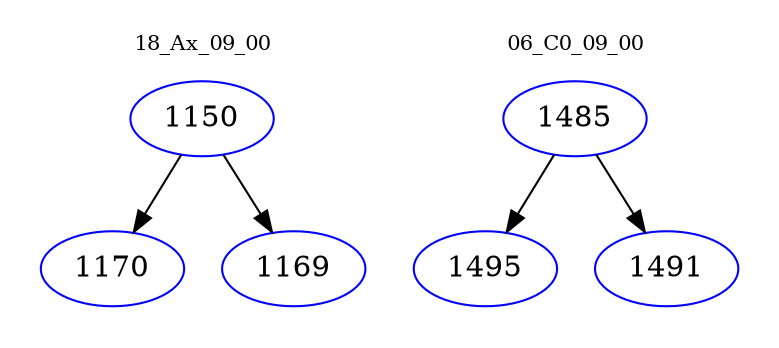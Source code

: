 digraph{
subgraph cluster_0 {
color = white
label = "18_Ax_09_00";
fontsize=10;
T0_1150 [label="1150", color="blue"]
T0_1150 -> T0_1170 [color="black"]
T0_1170 [label="1170", color="blue"]
T0_1150 -> T0_1169 [color="black"]
T0_1169 [label="1169", color="blue"]
}
subgraph cluster_1 {
color = white
label = "06_C0_09_00";
fontsize=10;
T1_1485 [label="1485", color="blue"]
T1_1485 -> T1_1495 [color="black"]
T1_1495 [label="1495", color="blue"]
T1_1485 -> T1_1491 [color="black"]
T1_1491 [label="1491", color="blue"]
}
}
